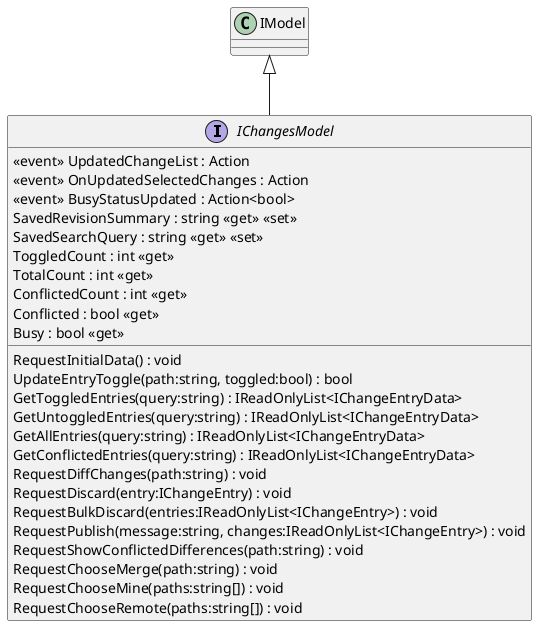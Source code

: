 @startuml
interface IChangesModel {
     <<event>> UpdatedChangeList : Action 
     <<event>> OnUpdatedSelectedChanges : Action 
     <<event>> BusyStatusUpdated : Action<bool> 
    SavedRevisionSummary : string <<get>> <<set>>
    SavedSearchQuery : string <<get>> <<set>>
    ToggledCount : int <<get>>
    TotalCount : int <<get>>
    ConflictedCount : int <<get>>
    Conflicted : bool <<get>>
    Busy : bool <<get>>
    RequestInitialData() : void
    UpdateEntryToggle(path:string, toggled:bool) : bool
    GetToggledEntries(query:string) : IReadOnlyList<IChangeEntryData>
    GetUntoggledEntries(query:string) : IReadOnlyList<IChangeEntryData>
    GetAllEntries(query:string) : IReadOnlyList<IChangeEntryData>
    GetConflictedEntries(query:string) : IReadOnlyList<IChangeEntryData>
    RequestDiffChanges(path:string) : void
    RequestDiscard(entry:IChangeEntry) : void
    RequestBulkDiscard(entries:IReadOnlyList<IChangeEntry>) : void
    RequestPublish(message:string, changes:IReadOnlyList<IChangeEntry>) : void
    RequestShowConflictedDifferences(path:string) : void
    RequestChooseMerge(path:string) : void
    RequestChooseMine(paths:string[]) : void
    RequestChooseRemote(paths:string[]) : void
}
IModel <|-- IChangesModel
@enduml
